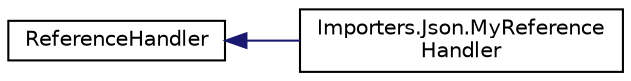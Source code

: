 digraph "Representación gráfica de la clase"
{
 // INTERACTIVE_SVG=YES
 // LATEX_PDF_SIZE
  edge [fontname="Helvetica",fontsize="10",labelfontname="Helvetica",labelfontsize="10"];
  node [fontname="Helvetica",fontsize="10",shape=record];
  rankdir="LR";
  Node0 [label="ReferenceHandler",height=0.2,width=0.4,color="black", fillcolor="white", style="filled",URL="$classReferenceHandler.html",tooltip=" "];
  Node0 -> Node1 [dir="back",color="midnightblue",fontsize="10",style="solid",fontname="Helvetica"];
  Node1 [label="Importers.Json.MyReference\lHandler",height=0.2,width=0.4,color="black", fillcolor="white", style="filled",URL="$classImporters_1_1Json_1_1MyReferenceHandler.html",tooltip=" "];
}
